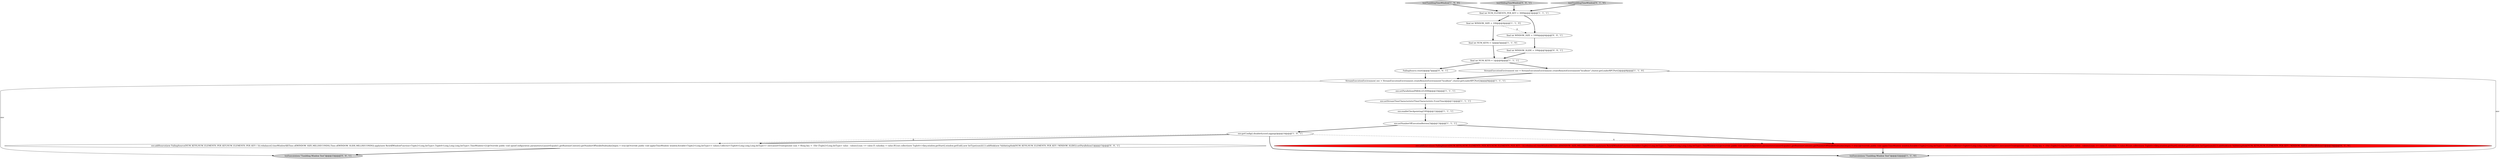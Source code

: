 digraph {
16 [style = filled, label = "FailingSource.reset()@@@7@@@['0', '0', '1']", fillcolor = white, shape = ellipse image = "AAA0AAABBB3BBB"];
3 [style = filled, label = "env.setNumberOfExecutionRetries(3)@@@13@@@['1', '1', '1']", fillcolor = white, shape = ellipse image = "AAA0AAABBB1BBB"];
13 [style = filled, label = "env.addSource(new FailingSource(NUM_KEYS,NUM_ELEMENTS_PER_KEY,NUM_ELEMENTS_PER_KEY / 3)).rebalance().timeWindowAll(Time.of(WINDOW_SIZE,MILLISECONDS)).apply(new RichAllWindowFunction<Iterable<Tuple2<Long,IntType>>,Tuple4<Long,Long,Long,IntType>,TimeWindow>(){@Override public void open(Configuration parameters){assertEquals(1,getRuntimeContext().getNumberOfParallelSubtasks())open = true}@Override public void apply(TimeWindow window,Iterable<Tuple2<Long,IntType>> values,Collector<Tuple4<Long,Long,Long,IntType>> out){assertTrue(open)int sum = 0long key = -1for (Tuple2<Long,IntType> value : values){sum += value.f1.valuekey = value.f0}out.collect(new Tuple4<>(key,window.getStart(),window.getEnd(),new IntType(sum)))}}).addSink(new ValidatingSink(NUM_KEYS,NUM_ELEMENTS_PER_KEY / WINDOW_SIZE)).setParallelism(1)@@@14@@@['0', '1', '0']", fillcolor = red, shape = ellipse image = "AAA1AAABBB2BBB"];
0 [style = filled, label = "final int NUM_KEYS = 1@@@5@@@['1', '1', '0']", fillcolor = white, shape = ellipse image = "AAA0AAABBB1BBB"];
17 [style = filled, label = "tryExecute(env,\"Tumbling Window Test\")@@@33@@@['0', '0', '1']", fillcolor = lightgray, shape = ellipse image = "AAA0AAABBB3BBB"];
11 [style = filled, label = "StreamExecutionEnvironment env = StreamExecutionEnvironment.createRemoteEnvironment(\"localhost\",cluster.getLeaderRPCPort())@@@8@@@['1', '1', '0']", fillcolor = white, shape = ellipse image = "AAA0AAABBB1BBB"];
5 [style = filled, label = "StreamExecutionEnvironment env = StreamExecutionEnvironment.createRemoteEnvironment(\"localhost\",cluster.getLeaderRPCPort())@@@9@@@['1', '1', '1']", fillcolor = white, shape = ellipse image = "AAA0AAABBB1BBB"];
18 [style = filled, label = "env.addSource(new FailingSource(NUM_KEYS,NUM_ELEMENTS_PER_KEY,NUM_ELEMENTS_PER_KEY / 3)).rebalance().timeWindowAll(Time.of(WINDOW_SIZE,MILLISECONDS),Time.of(WINDOW_SLIDE,MILLISECONDS)).apply(new RichAllWindowFunction<Tuple2<Long,IntType>,Tuple4<Long,Long,Long,IntType>,TimeWindow>(){@Override public void open(Configuration parameters){assertEquals(1,getRuntimeContext().getNumberOfParallelSubtasks())open = true}@Override public void apply(TimeWindow window,Iterable<Tuple2<Long,IntType>> values,Collector<Tuple4<Long,Long,Long,IntType>> out){assertTrue(open)int sum = 0long key = -1for (Tuple2<Long,IntType> value : values){sum += value.f1.valuekey = value.f0}out.collect(new Tuple4<>(key,window.getStart(),window.getEnd(),new IntType(sum)))}}).addSink(new ValidatingSink(NUM_KEYS,NUM_ELEMENTS_PER_KEY / WINDOW_SLIDE)).setParallelism(1)@@@15@@@['0', '0', '1']", fillcolor = white, shape = ellipse image = "AAA0AAABBB3BBB"];
1 [style = filled, label = "testTumblingTimeWindow['1', '0', '0']", fillcolor = lightgray, shape = diamond image = "AAA0AAABBB1BBB"];
19 [style = filled, label = "final int WINDOW_SLIDE = 100@@@5@@@['0', '0', '1']", fillcolor = white, shape = ellipse image = "AAA0AAABBB3BBB"];
9 [style = filled, label = "final int NUM_KEYS = 1@@@6@@@['1', '1', '1']", fillcolor = white, shape = ellipse image = "AAA0AAABBB1BBB"];
20 [style = filled, label = "testSlidingTimeWindow['0', '0', '1']", fillcolor = lightgray, shape = diamond image = "AAA0AAABBB3BBB"];
10 [style = filled, label = "env.enableCheckpointing(100)@@@12@@@['1', '1', '1']", fillcolor = white, shape = ellipse image = "AAA0AAABBB1BBB"];
7 [style = filled, label = "tryExecute(env,\"Tumbling Window Test\")@@@32@@@['1', '1', '0']", fillcolor = lightgray, shape = ellipse image = "AAA0AAABBB1BBB"];
6 [style = filled, label = "final int WINDOW_SIZE = 100@@@4@@@['1', '1', '0']", fillcolor = white, shape = ellipse image = "AAA0AAABBB1BBB"];
14 [style = filled, label = "testTumblingTimeWindow['0', '1', '0']", fillcolor = lightgray, shape = diamond image = "AAA0AAABBB2BBB"];
8 [style = filled, label = "env.setParallelism(PARALLELISM)@@@10@@@['1', '1', '1']", fillcolor = white, shape = ellipse image = "AAA0AAABBB1BBB"];
4 [style = filled, label = "env.setStreamTimeCharacteristic(TimeCharacteristic.EventTime)@@@11@@@['1', '1', '1']", fillcolor = white, shape = ellipse image = "AAA0AAABBB1BBB"];
2 [style = filled, label = "env.getConfig().disableSysoutLogging()@@@14@@@['1', '0', '1']", fillcolor = white, shape = ellipse image = "AAA0AAABBB1BBB"];
15 [style = filled, label = "final int WINDOW_SIZE = 1000@@@4@@@['0', '0', '1']", fillcolor = white, shape = ellipse image = "AAA0AAABBB3BBB"];
12 [style = filled, label = "final int NUM_ELEMENTS_PER_KEY = 3000@@@3@@@['1', '1', '1']", fillcolor = white, shape = ellipse image = "AAA0AAABBB1BBB"];
4->10 [style = bold, label=""];
5->8 [style = bold, label=""];
0->9 [style = bold, label=""];
9->11 [style = bold, label=""];
12->15 [style = bold, label=""];
18->17 [style = bold, label=""];
10->3 [style = bold, label=""];
2->18 [style = bold, label=""];
6->0 [style = bold, label=""];
15->19 [style = bold, label=""];
12->6 [style = bold, label=""];
9->16 [style = bold, label=""];
11->5 [style = bold, label=""];
3->2 [style = bold, label=""];
19->9 [style = bold, label=""];
6->15 [style = dashed, label="0"];
11->7 [style = solid, label="env"];
13->7 [style = bold, label=""];
2->13 [style = dashed, label="0"];
14->12 [style = bold, label=""];
20->12 [style = bold, label=""];
1->12 [style = bold, label=""];
2->18 [style = dashed, label="0"];
3->13 [style = bold, label=""];
16->5 [style = bold, label=""];
8->4 [style = bold, label=""];
2->7 [style = bold, label=""];
5->17 [style = solid, label="env"];
}

